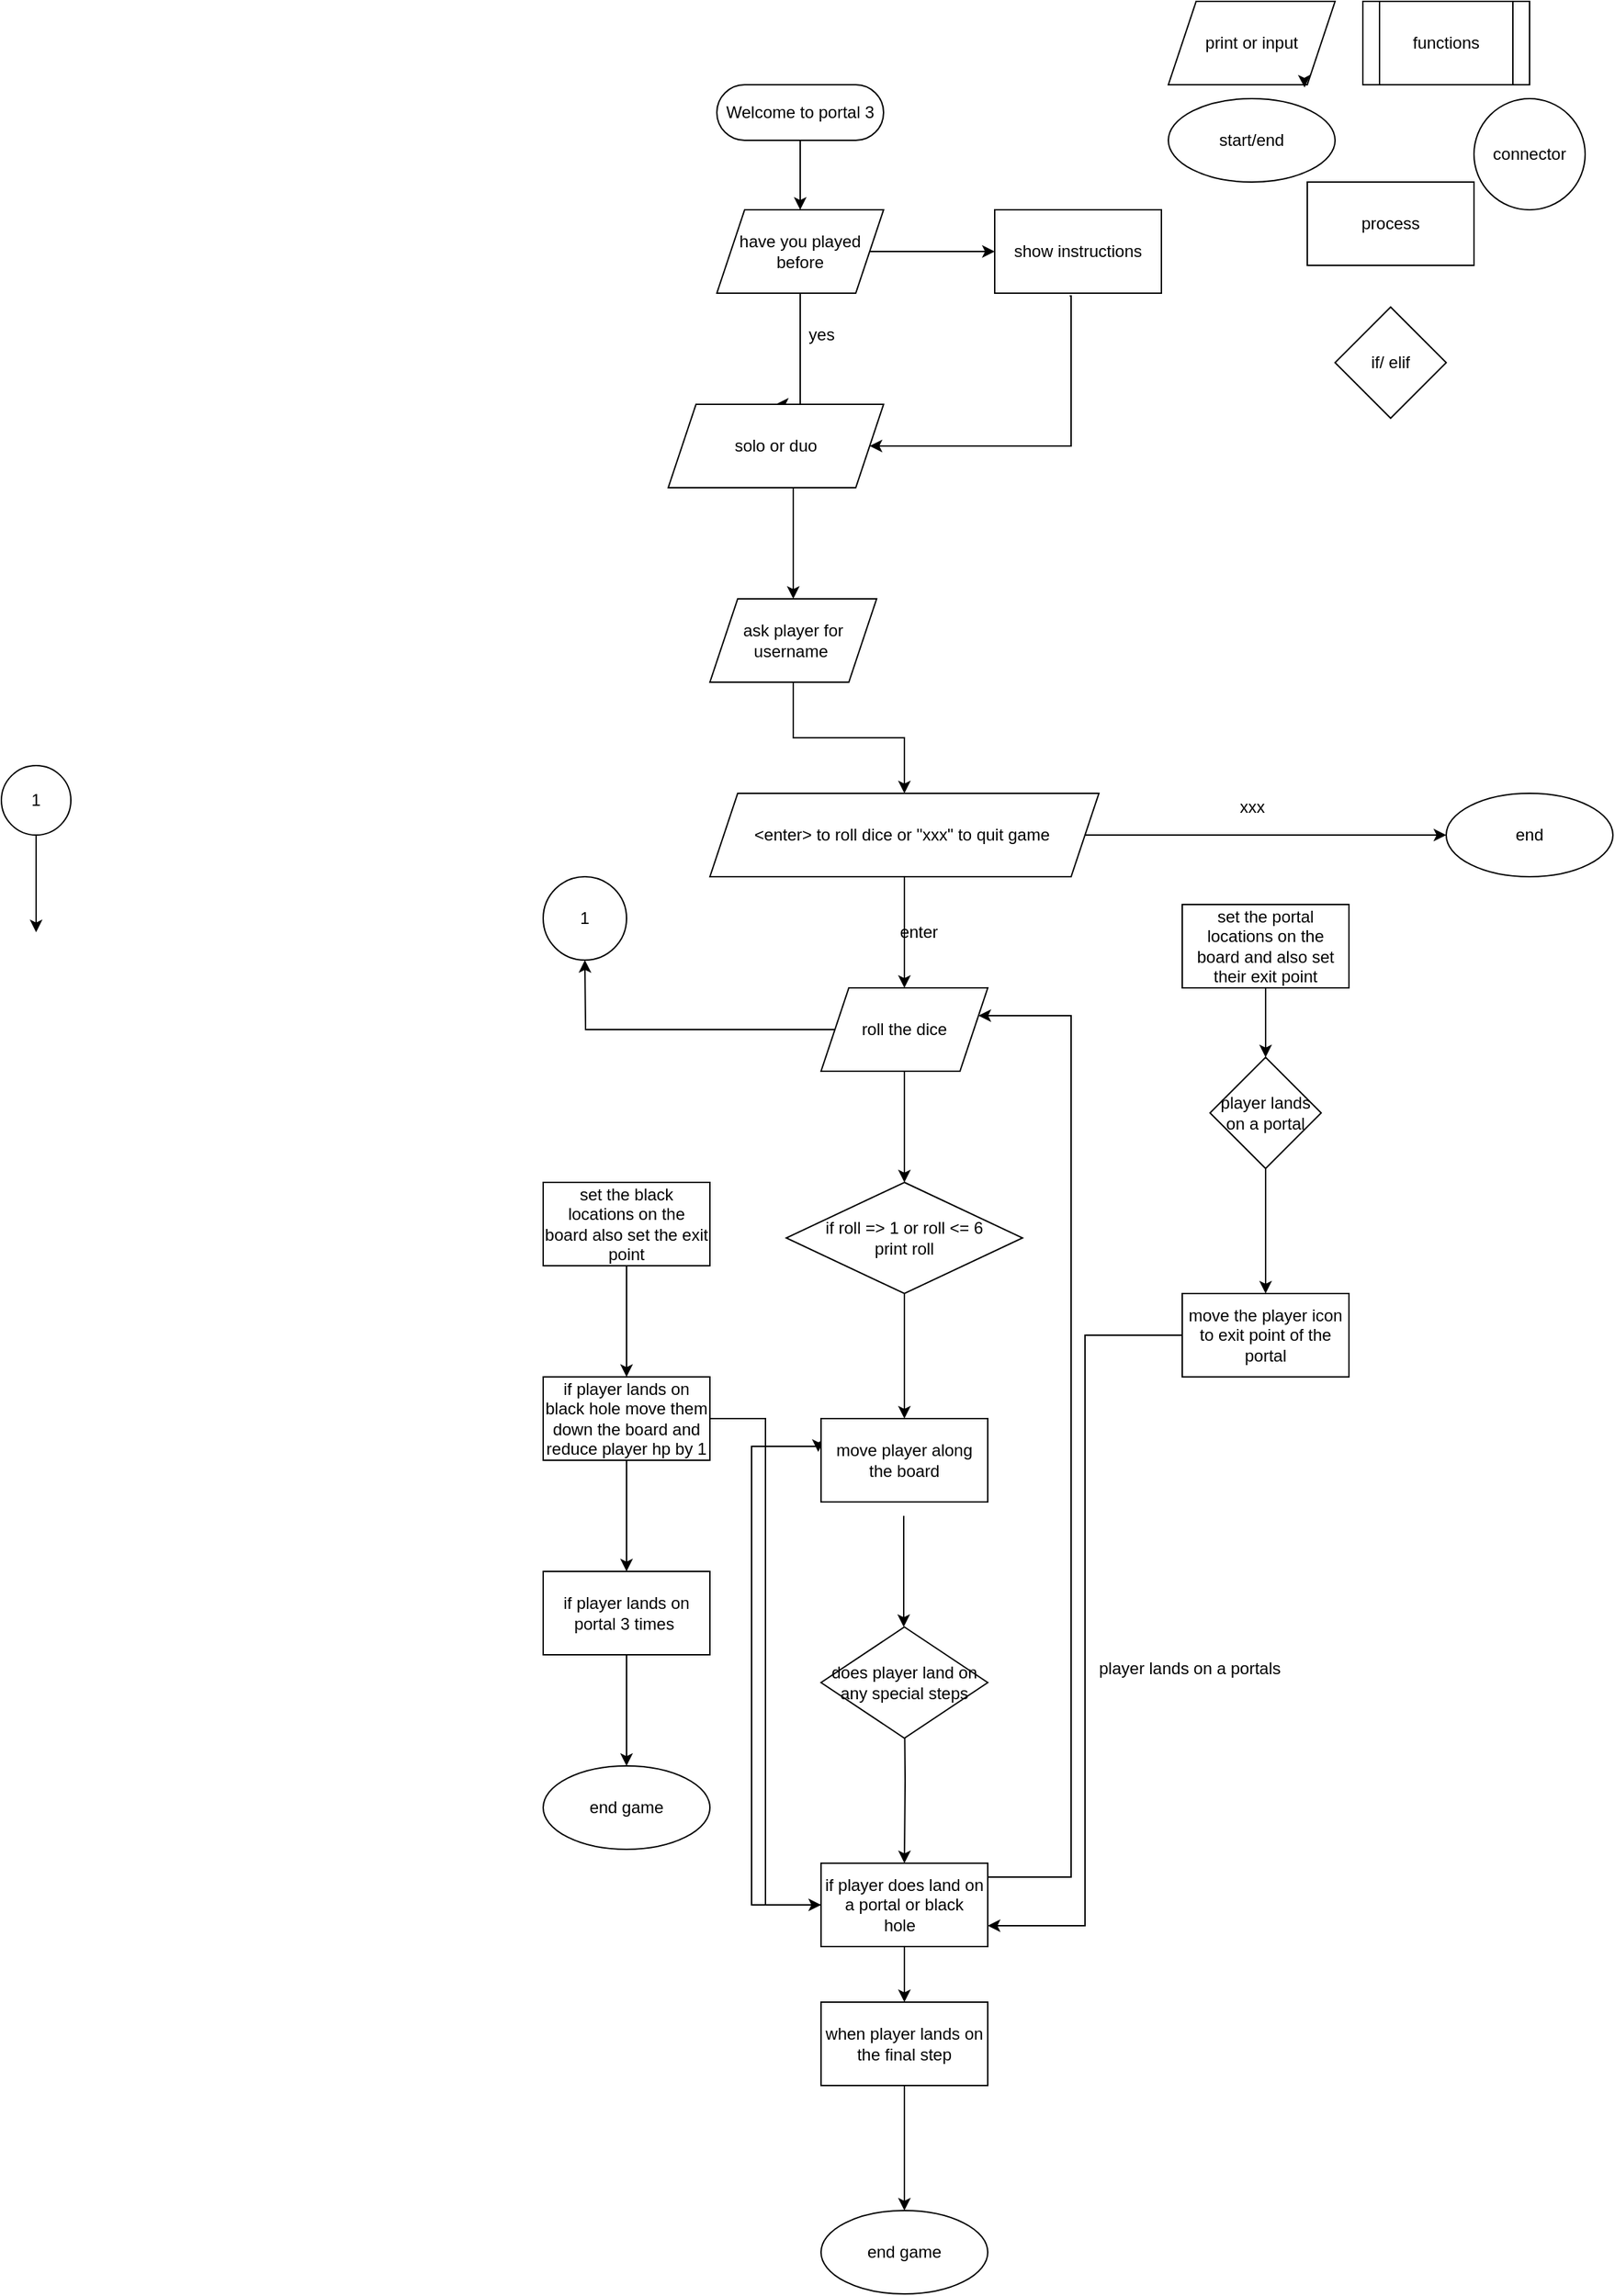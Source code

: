 <mxfile version="14.8.4" type="github">
  <diagram id="C5RBs43oDa-KdzZeNtuy" name="Page-1">
    <mxGraphModel dx="2489" dy="762" grid="1" gridSize="10" guides="1" tooltips="1" connect="1" arrows="1" fold="1" page="1" pageScale="1" pageWidth="827" pageHeight="1169" math="0" shadow="0">
      <root>
        <mxCell id="WIyWlLk6GJQsqaUBKTNV-0" />
        <mxCell id="WIyWlLk6GJQsqaUBKTNV-1" parent="WIyWlLk6GJQsqaUBKTNV-0" />
        <mxCell id="-l-_6JY_8SgEsxspKnnQ-15" style="edgeStyle=orthogonalEdgeStyle;rounded=0;orthogonalLoop=1;jettySize=auto;html=1;entryX=0.5;entryY=0;entryDx=0;entryDy=0;" parent="WIyWlLk6GJQsqaUBKTNV-1" source="WIyWlLk6GJQsqaUBKTNV-3" target="-l-_6JY_8SgEsxspKnnQ-14" edge="1">
          <mxGeometry relative="1" as="geometry" />
        </mxCell>
        <mxCell id="WIyWlLk6GJQsqaUBKTNV-3" value="Welcome to portal 3" style="rounded=1;whiteSpace=wrap;html=1;fontSize=12;glass=0;strokeWidth=1;shadow=0;arcSize=50;" parent="WIyWlLk6GJQsqaUBKTNV-1" vertex="1">
          <mxGeometry x="165" y="80" width="120" height="40" as="geometry" />
        </mxCell>
        <mxCell id="-l-_6JY_8SgEsxspKnnQ-19" style="edgeStyle=orthogonalEdgeStyle;rounded=0;orthogonalLoop=1;jettySize=auto;html=1;entryX=0.5;entryY=0;entryDx=0;entryDy=0;" parent="WIyWlLk6GJQsqaUBKTNV-1" source="-l-_6JY_8SgEsxspKnnQ-14" target="-l-_6JY_8SgEsxspKnnQ-18" edge="1">
          <mxGeometry relative="1" as="geometry">
            <Array as="points">
              <mxPoint x="225" y="310" />
            </Array>
          </mxGeometry>
        </mxCell>
        <mxCell id="9bfUUoalTJRiS0yIj4pd-13" value="" style="edgeStyle=orthogonalEdgeStyle;rounded=0;orthogonalLoop=1;jettySize=auto;html=1;" parent="WIyWlLk6GJQsqaUBKTNV-1" source="-l-_6JY_8SgEsxspKnnQ-14" target="9bfUUoalTJRiS0yIj4pd-12" edge="1">
          <mxGeometry relative="1" as="geometry" />
        </mxCell>
        <mxCell id="-l-_6JY_8SgEsxspKnnQ-14" value="have you played before" style="shape=parallelogram;perimeter=parallelogramPerimeter;whiteSpace=wrap;html=1;fixedSize=1;" parent="WIyWlLk6GJQsqaUBKTNV-1" vertex="1">
          <mxGeometry x="165" y="170" width="120" height="60" as="geometry" />
        </mxCell>
        <mxCell id="-l-_6JY_8SgEsxspKnnQ-20" style="edgeStyle=orthogonalEdgeStyle;rounded=0;orthogonalLoop=1;jettySize=auto;html=1;exitX=0.45;exitY=1.033;exitDx=0;exitDy=0;exitPerimeter=0;" parent="WIyWlLk6GJQsqaUBKTNV-1" source="9bfUUoalTJRiS0yIj4pd-12" target="-l-_6JY_8SgEsxspKnnQ-18" edge="1">
          <mxGeometry relative="1" as="geometry">
            <mxPoint x="370" y="400" as="targetPoint" />
            <Array as="points">
              <mxPoint x="420" y="232" />
              <mxPoint x="420" y="340" />
            </Array>
            <mxPoint x="420" y="250" as="sourcePoint" />
          </mxGeometry>
        </mxCell>
        <mxCell id="9bfUUoalTJRiS0yIj4pd-3" value="" style="edgeStyle=orthogonalEdgeStyle;rounded=0;orthogonalLoop=1;jettySize=auto;html=1;" parent="WIyWlLk6GJQsqaUBKTNV-1" source="-l-_6JY_8SgEsxspKnnQ-18" target="9bfUUoalTJRiS0yIj4pd-2" edge="1">
          <mxGeometry relative="1" as="geometry">
            <Array as="points">
              <mxPoint x="220" y="400" />
              <mxPoint x="220" y="400" />
            </Array>
          </mxGeometry>
        </mxCell>
        <mxCell id="-l-_6JY_8SgEsxspKnnQ-18" value="solo or duo" style="shape=parallelogram;perimeter=parallelogramPerimeter;whiteSpace=wrap;html=1;fixedSize=1;" parent="WIyWlLk6GJQsqaUBKTNV-1" vertex="1">
          <mxGeometry x="130" y="310" width="155" height="60" as="geometry" />
        </mxCell>
        <mxCell id="9bfUUoalTJRiS0yIj4pd-1" value="yes" style="text;html=1;align=center;verticalAlign=middle;resizable=0;points=[];autosize=1;strokeColor=none;" parent="WIyWlLk6GJQsqaUBKTNV-1" vertex="1">
          <mxGeometry x="225" y="250" width="30" height="20" as="geometry" />
        </mxCell>
        <mxCell id="9bfUUoalTJRiS0yIj4pd-18" value="" style="edgeStyle=orthogonalEdgeStyle;rounded=0;orthogonalLoop=1;jettySize=auto;html=1;" parent="WIyWlLk6GJQsqaUBKTNV-1" source="9bfUUoalTJRiS0yIj4pd-2" target="9bfUUoalTJRiS0yIj4pd-17" edge="1">
          <mxGeometry relative="1" as="geometry" />
        </mxCell>
        <mxCell id="9bfUUoalTJRiS0yIj4pd-2" value="ask player for username&amp;nbsp;" style="shape=parallelogram;perimeter=parallelogramPerimeter;whiteSpace=wrap;html=1;fixedSize=1;" parent="WIyWlLk6GJQsqaUBKTNV-1" vertex="1">
          <mxGeometry x="160" y="450" width="120" height="60" as="geometry" />
        </mxCell>
        <mxCell id="9bfUUoalTJRiS0yIj4pd-4" value="print or input" style="shape=parallelogram;perimeter=parallelogramPerimeter;whiteSpace=wrap;html=1;fixedSize=1;" parent="WIyWlLk6GJQsqaUBKTNV-1" vertex="1">
          <mxGeometry x="490" y="20" width="120" height="60" as="geometry" />
        </mxCell>
        <mxCell id="9bfUUoalTJRiS0yIj4pd-5" value="functions" style="shape=process;whiteSpace=wrap;html=1;backgroundOutline=1;" parent="WIyWlLk6GJQsqaUBKTNV-1" vertex="1">
          <mxGeometry x="630" y="20" width="120" height="60" as="geometry" />
        </mxCell>
        <mxCell id="9bfUUoalTJRiS0yIj4pd-6" style="edgeStyle=orthogonalEdgeStyle;rounded=0;orthogonalLoop=1;jettySize=auto;html=1;exitX=0.75;exitY=1;exitDx=0;exitDy=0;entryX=0.817;entryY=1.033;entryDx=0;entryDy=0;entryPerimeter=0;" parent="WIyWlLk6GJQsqaUBKTNV-1" source="9bfUUoalTJRiS0yIj4pd-4" target="9bfUUoalTJRiS0yIj4pd-4" edge="1">
          <mxGeometry relative="1" as="geometry" />
        </mxCell>
        <mxCell id="9bfUUoalTJRiS0yIj4pd-7" value="start/end" style="ellipse;whiteSpace=wrap;html=1;" parent="WIyWlLk6GJQsqaUBKTNV-1" vertex="1">
          <mxGeometry x="490" y="90" width="120" height="60" as="geometry" />
        </mxCell>
        <mxCell id="9bfUUoalTJRiS0yIj4pd-8" value="if/ elif" style="rhombus;whiteSpace=wrap;html=1;" parent="WIyWlLk6GJQsqaUBKTNV-1" vertex="1">
          <mxGeometry x="610" y="240" width="80" height="80" as="geometry" />
        </mxCell>
        <mxCell id="9bfUUoalTJRiS0yIj4pd-9" value="connector" style="ellipse;whiteSpace=wrap;html=1;aspect=fixed;" parent="WIyWlLk6GJQsqaUBKTNV-1" vertex="1">
          <mxGeometry x="710" y="90" width="80" height="80" as="geometry" />
        </mxCell>
        <mxCell id="9bfUUoalTJRiS0yIj4pd-10" value="process" style="whiteSpace=wrap;html=1;" parent="WIyWlLk6GJQsqaUBKTNV-1" vertex="1">
          <mxGeometry x="590" y="150" width="120" height="60" as="geometry" />
        </mxCell>
        <mxCell id="9bfUUoalTJRiS0yIj4pd-12" value="show instructions" style="whiteSpace=wrap;html=1;" parent="WIyWlLk6GJQsqaUBKTNV-1" vertex="1">
          <mxGeometry x="365" y="170" width="120" height="60" as="geometry" />
        </mxCell>
        <mxCell id="9bfUUoalTJRiS0yIj4pd-21" value="" style="edgeStyle=orthogonalEdgeStyle;rounded=0;orthogonalLoop=1;jettySize=auto;html=1;" parent="WIyWlLk6GJQsqaUBKTNV-1" source="9bfUUoalTJRiS0yIj4pd-17" target="9bfUUoalTJRiS0yIj4pd-20" edge="1">
          <mxGeometry relative="1" as="geometry" />
        </mxCell>
        <mxCell id="9bfUUoalTJRiS0yIj4pd-23" style="edgeStyle=orthogonalEdgeStyle;rounded=0;orthogonalLoop=1;jettySize=auto;html=1;" parent="WIyWlLk6GJQsqaUBKTNV-1" source="9bfUUoalTJRiS0yIj4pd-17" edge="1">
          <mxGeometry relative="1" as="geometry">
            <mxPoint x="690" y="620" as="targetPoint" />
          </mxGeometry>
        </mxCell>
        <mxCell id="9bfUUoalTJRiS0yIj4pd-17" value="&amp;lt;enter&amp;gt; to roll dice or &quot;xxx&quot; to quit game&amp;nbsp;" style="shape=parallelogram;perimeter=parallelogramPerimeter;whiteSpace=wrap;html=1;fixedSize=1;" parent="WIyWlLk6GJQsqaUBKTNV-1" vertex="1">
          <mxGeometry x="160" y="590" width="280" height="60" as="geometry" />
        </mxCell>
        <mxCell id="9bfUUoalTJRiS0yIj4pd-27" value="" style="edgeStyle=orthogonalEdgeStyle;rounded=0;orthogonalLoop=1;jettySize=auto;html=1;" parent="WIyWlLk6GJQsqaUBKTNV-1" source="9bfUUoalTJRiS0yIj4pd-20" edge="1">
          <mxGeometry relative="1" as="geometry">
            <mxPoint x="300" y="870" as="targetPoint" />
          </mxGeometry>
        </mxCell>
        <mxCell id="avdLIdqN8X8mbIxtmi9Z-40" style="edgeStyle=orthogonalEdgeStyle;rounded=0;orthogonalLoop=1;jettySize=auto;html=1;" edge="1" parent="WIyWlLk6GJQsqaUBKTNV-1" source="9bfUUoalTJRiS0yIj4pd-20">
          <mxGeometry relative="1" as="geometry">
            <mxPoint x="70" y="710" as="targetPoint" />
          </mxGeometry>
        </mxCell>
        <mxCell id="9bfUUoalTJRiS0yIj4pd-20" value="roll the dice" style="shape=parallelogram;perimeter=parallelogramPerimeter;whiteSpace=wrap;html=1;fixedSize=1;" parent="WIyWlLk6GJQsqaUBKTNV-1" vertex="1">
          <mxGeometry x="240" y="730" width="120" height="60" as="geometry" />
        </mxCell>
        <mxCell id="9bfUUoalTJRiS0yIj4pd-22" value="enter" style="text;html=1;align=center;verticalAlign=middle;resizable=0;points=[];autosize=1;strokeColor=none;" parent="WIyWlLk6GJQsqaUBKTNV-1" vertex="1">
          <mxGeometry x="290" y="680" width="40" height="20" as="geometry" />
        </mxCell>
        <mxCell id="9bfUUoalTJRiS0yIj4pd-24" value="end" style="ellipse;whiteSpace=wrap;html=1;" parent="WIyWlLk6GJQsqaUBKTNV-1" vertex="1">
          <mxGeometry x="690" y="590" width="120" height="60" as="geometry" />
        </mxCell>
        <mxCell id="9bfUUoalTJRiS0yIj4pd-25" value="xxx" style="text;html=1;align=center;verticalAlign=middle;resizable=0;points=[];autosize=1;strokeColor=none;" parent="WIyWlLk6GJQsqaUBKTNV-1" vertex="1">
          <mxGeometry x="535" y="590" width="30" height="20" as="geometry" />
        </mxCell>
        <mxCell id="9bfUUoalTJRiS0yIj4pd-30" value="" style="edgeStyle=orthogonalEdgeStyle;rounded=0;orthogonalLoop=1;jettySize=auto;html=1;" parent="WIyWlLk6GJQsqaUBKTNV-1" source="9bfUUoalTJRiS0yIj4pd-28" edge="1">
          <mxGeometry relative="1" as="geometry">
            <mxPoint x="300" y="1040" as="targetPoint" />
          </mxGeometry>
        </mxCell>
        <mxCell id="9bfUUoalTJRiS0yIj4pd-28" value="if roll =&amp;gt; 1 or roll &amp;lt;= 6&lt;br&gt;print roll" style="rhombus;whiteSpace=wrap;html=1;" parent="WIyWlLk6GJQsqaUBKTNV-1" vertex="1">
          <mxGeometry x="215" y="870" width="170" height="80" as="geometry" />
        </mxCell>
        <mxCell id="avdLIdqN8X8mbIxtmi9Z-1" value="" style="edgeStyle=orthogonalEdgeStyle;rounded=0;orthogonalLoop=1;jettySize=auto;html=1;" edge="1" parent="WIyWlLk6GJQsqaUBKTNV-1">
          <mxGeometry relative="1" as="geometry">
            <mxPoint x="299.5" y="1110" as="sourcePoint" />
            <mxPoint x="299.5" y="1190" as="targetPoint" />
          </mxGeometry>
        </mxCell>
        <mxCell id="avdLIdqN8X8mbIxtmi9Z-3" value="" style="edgeStyle=orthogonalEdgeStyle;rounded=0;orthogonalLoop=1;jettySize=auto;html=1;" edge="1" parent="WIyWlLk6GJQsqaUBKTNV-1" target="avdLIdqN8X8mbIxtmi9Z-2">
          <mxGeometry relative="1" as="geometry">
            <mxPoint x="300" y="1240" as="sourcePoint" />
          </mxGeometry>
        </mxCell>
        <mxCell id="avdLIdqN8X8mbIxtmi9Z-36" style="edgeStyle=orthogonalEdgeStyle;rounded=0;orthogonalLoop=1;jettySize=auto;html=1;" edge="1" parent="WIyWlLk6GJQsqaUBKTNV-1" source="avdLIdqN8X8mbIxtmi9Z-2">
          <mxGeometry relative="1" as="geometry">
            <mxPoint x="300" y="1460" as="targetPoint" />
          </mxGeometry>
        </mxCell>
        <mxCell id="avdLIdqN8X8mbIxtmi9Z-45" style="edgeStyle=orthogonalEdgeStyle;rounded=0;orthogonalLoop=1;jettySize=auto;html=1;" edge="1" parent="WIyWlLk6GJQsqaUBKTNV-1" source="avdLIdqN8X8mbIxtmi9Z-2" target="9bfUUoalTJRiS0yIj4pd-20">
          <mxGeometry relative="1" as="geometry">
            <mxPoint x="400" y="750" as="targetPoint" />
            <Array as="points">
              <mxPoint x="420" y="1370" />
              <mxPoint x="420" y="750" />
            </Array>
          </mxGeometry>
        </mxCell>
        <mxCell id="avdLIdqN8X8mbIxtmi9Z-46" style="edgeStyle=orthogonalEdgeStyle;rounded=0;orthogonalLoop=1;jettySize=auto;html=1;entryX=-0.017;entryY=0.4;entryDx=0;entryDy=0;entryPerimeter=0;" edge="1" parent="WIyWlLk6GJQsqaUBKTNV-1" source="avdLIdqN8X8mbIxtmi9Z-2" target="avdLIdqN8X8mbIxtmi9Z-11">
          <mxGeometry relative="1" as="geometry">
            <mxPoint x="210" y="1060" as="targetPoint" />
            <Array as="points">
              <mxPoint x="190" y="1390" />
              <mxPoint x="190" y="1060" />
              <mxPoint x="238" y="1060" />
            </Array>
          </mxGeometry>
        </mxCell>
        <mxCell id="avdLIdqN8X8mbIxtmi9Z-2" value="if player does land on a portal or black hole&amp;nbsp;&amp;nbsp;" style="whiteSpace=wrap;html=1;" vertex="1" parent="WIyWlLk6GJQsqaUBKTNV-1">
          <mxGeometry x="240" y="1360" width="120" height="60" as="geometry" />
        </mxCell>
        <mxCell id="avdLIdqN8X8mbIxtmi9Z-11" value="move player along the board" style="whiteSpace=wrap;html=1;" vertex="1" parent="WIyWlLk6GJQsqaUBKTNV-1">
          <mxGeometry x="240" y="1040" width="120" height="60" as="geometry" />
        </mxCell>
        <mxCell id="avdLIdqN8X8mbIxtmi9Z-15" value="does player land on any special steps" style="rhombus;whiteSpace=wrap;html=1;" vertex="1" parent="WIyWlLk6GJQsqaUBKTNV-1">
          <mxGeometry x="240" y="1190" width="120" height="80" as="geometry" />
        </mxCell>
        <mxCell id="avdLIdqN8X8mbIxtmi9Z-16" value="player lands on a portals" style="text;html=1;align=center;verticalAlign=middle;resizable=0;points=[];autosize=1;strokeColor=none;" vertex="1" parent="WIyWlLk6GJQsqaUBKTNV-1">
          <mxGeometry x="430" y="1210" width="150" height="20" as="geometry" />
        </mxCell>
        <mxCell id="avdLIdqN8X8mbIxtmi9Z-21" value="" style="edgeStyle=orthogonalEdgeStyle;rounded=0;orthogonalLoop=1;jettySize=auto;html=1;" edge="1" parent="WIyWlLk6GJQsqaUBKTNV-1" source="avdLIdqN8X8mbIxtmi9Z-19" target="avdLIdqN8X8mbIxtmi9Z-20">
          <mxGeometry relative="1" as="geometry" />
        </mxCell>
        <mxCell id="avdLIdqN8X8mbIxtmi9Z-19" value="player lands on a portal" style="rhombus;whiteSpace=wrap;html=1;" vertex="1" parent="WIyWlLk6GJQsqaUBKTNV-1">
          <mxGeometry x="520" y="780" width="80" height="80" as="geometry" />
        </mxCell>
        <mxCell id="avdLIdqN8X8mbIxtmi9Z-35" style="edgeStyle=orthogonalEdgeStyle;rounded=0;orthogonalLoop=1;jettySize=auto;html=1;entryX=1;entryY=0.75;entryDx=0;entryDy=0;" edge="1" parent="WIyWlLk6GJQsqaUBKTNV-1" source="avdLIdqN8X8mbIxtmi9Z-20" target="avdLIdqN8X8mbIxtmi9Z-2">
          <mxGeometry relative="1" as="geometry" />
        </mxCell>
        <mxCell id="avdLIdqN8X8mbIxtmi9Z-20" value="move the player icon to exit point of the portal" style="whiteSpace=wrap;html=1;" vertex="1" parent="WIyWlLk6GJQsqaUBKTNV-1">
          <mxGeometry x="500" y="950" width="120" height="60" as="geometry" />
        </mxCell>
        <mxCell id="avdLIdqN8X8mbIxtmi9Z-23" style="edgeStyle=orthogonalEdgeStyle;rounded=0;orthogonalLoop=1;jettySize=auto;html=1;entryX=0.5;entryY=0;entryDx=0;entryDy=0;" edge="1" parent="WIyWlLk6GJQsqaUBKTNV-1" source="avdLIdqN8X8mbIxtmi9Z-22" target="avdLIdqN8X8mbIxtmi9Z-19">
          <mxGeometry relative="1" as="geometry" />
        </mxCell>
        <mxCell id="avdLIdqN8X8mbIxtmi9Z-22" value="set the portal locations on the board and also set their exit point" style="whiteSpace=wrap;html=1;" vertex="1" parent="WIyWlLk6GJQsqaUBKTNV-1">
          <mxGeometry x="500" y="670" width="120" height="60" as="geometry" />
        </mxCell>
        <mxCell id="avdLIdqN8X8mbIxtmi9Z-28" value="" style="edgeStyle=orthogonalEdgeStyle;rounded=0;orthogonalLoop=1;jettySize=auto;html=1;" edge="1" parent="WIyWlLk6GJQsqaUBKTNV-1" source="avdLIdqN8X8mbIxtmi9Z-25" target="avdLIdqN8X8mbIxtmi9Z-27">
          <mxGeometry relative="1" as="geometry" />
        </mxCell>
        <mxCell id="avdLIdqN8X8mbIxtmi9Z-25" value="set the black locations on the board also set the exit point" style="whiteSpace=wrap;html=1;" vertex="1" parent="WIyWlLk6GJQsqaUBKTNV-1">
          <mxGeometry x="40" y="870" width="120" height="60" as="geometry" />
        </mxCell>
        <mxCell id="avdLIdqN8X8mbIxtmi9Z-29" style="edgeStyle=orthogonalEdgeStyle;rounded=0;orthogonalLoop=1;jettySize=auto;html=1;" edge="1" parent="WIyWlLk6GJQsqaUBKTNV-1" source="avdLIdqN8X8mbIxtmi9Z-27">
          <mxGeometry relative="1" as="geometry">
            <mxPoint x="100" y="1150" as="targetPoint" />
          </mxGeometry>
        </mxCell>
        <mxCell id="avdLIdqN8X8mbIxtmi9Z-34" style="edgeStyle=orthogonalEdgeStyle;rounded=0;orthogonalLoop=1;jettySize=auto;html=1;entryX=0;entryY=0.5;entryDx=0;entryDy=0;" edge="1" parent="WIyWlLk6GJQsqaUBKTNV-1" source="avdLIdqN8X8mbIxtmi9Z-27" target="avdLIdqN8X8mbIxtmi9Z-2">
          <mxGeometry relative="1" as="geometry" />
        </mxCell>
        <mxCell id="avdLIdqN8X8mbIxtmi9Z-27" value="if player lands on black hole move them down the board and reduce player hp by 1" style="whiteSpace=wrap;html=1;" vertex="1" parent="WIyWlLk6GJQsqaUBKTNV-1">
          <mxGeometry x="40" y="1010" width="120" height="60" as="geometry" />
        </mxCell>
        <mxCell id="avdLIdqN8X8mbIxtmi9Z-33" value="" style="edgeStyle=orthogonalEdgeStyle;rounded=0;orthogonalLoop=1;jettySize=auto;html=1;" edge="1" parent="WIyWlLk6GJQsqaUBKTNV-1" source="avdLIdqN8X8mbIxtmi9Z-30" target="avdLIdqN8X8mbIxtmi9Z-32">
          <mxGeometry relative="1" as="geometry" />
        </mxCell>
        <mxCell id="avdLIdqN8X8mbIxtmi9Z-30" value="if player lands on portal 3 times&amp;nbsp;" style="whiteSpace=wrap;html=1;" vertex="1" parent="WIyWlLk6GJQsqaUBKTNV-1">
          <mxGeometry x="40" y="1150" width="120" height="60" as="geometry" />
        </mxCell>
        <mxCell id="avdLIdqN8X8mbIxtmi9Z-32" value="end game" style="ellipse;whiteSpace=wrap;html=1;" vertex="1" parent="WIyWlLk6GJQsqaUBKTNV-1">
          <mxGeometry x="40" y="1290" width="120" height="60" as="geometry" />
        </mxCell>
        <mxCell id="avdLIdqN8X8mbIxtmi9Z-38" style="edgeStyle=orthogonalEdgeStyle;rounded=0;orthogonalLoop=1;jettySize=auto;html=1;" edge="1" parent="WIyWlLk6GJQsqaUBKTNV-1" source="avdLIdqN8X8mbIxtmi9Z-37">
          <mxGeometry relative="1" as="geometry">
            <mxPoint x="300" y="1610" as="targetPoint" />
          </mxGeometry>
        </mxCell>
        <mxCell id="avdLIdqN8X8mbIxtmi9Z-37" value="when player lands on the final step" style="whiteSpace=wrap;html=1;" vertex="1" parent="WIyWlLk6GJQsqaUBKTNV-1">
          <mxGeometry x="240" y="1460" width="120" height="60" as="geometry" />
        </mxCell>
        <mxCell id="avdLIdqN8X8mbIxtmi9Z-39" value="end game" style="ellipse;whiteSpace=wrap;html=1;" vertex="1" parent="WIyWlLk6GJQsqaUBKTNV-1">
          <mxGeometry x="240" y="1610" width="120" height="60" as="geometry" />
        </mxCell>
        <mxCell id="avdLIdqN8X8mbIxtmi9Z-41" value="1" style="ellipse;whiteSpace=wrap;html=1;aspect=fixed;" vertex="1" parent="WIyWlLk6GJQsqaUBKTNV-1">
          <mxGeometry x="40" y="650" width="60" height="60" as="geometry" />
        </mxCell>
        <mxCell id="avdLIdqN8X8mbIxtmi9Z-43" style="edgeStyle=orthogonalEdgeStyle;rounded=0;orthogonalLoop=1;jettySize=auto;html=1;" edge="1" parent="WIyWlLk6GJQsqaUBKTNV-1" source="avdLIdqN8X8mbIxtmi9Z-42">
          <mxGeometry relative="1" as="geometry">
            <mxPoint x="-325" y="690" as="targetPoint" />
          </mxGeometry>
        </mxCell>
        <mxCell id="avdLIdqN8X8mbIxtmi9Z-42" value="1" style="ellipse;whiteSpace=wrap;html=1;aspect=fixed;" vertex="1" parent="WIyWlLk6GJQsqaUBKTNV-1">
          <mxGeometry x="-350" y="570" width="50" height="50" as="geometry" />
        </mxCell>
      </root>
    </mxGraphModel>
  </diagram>
</mxfile>
